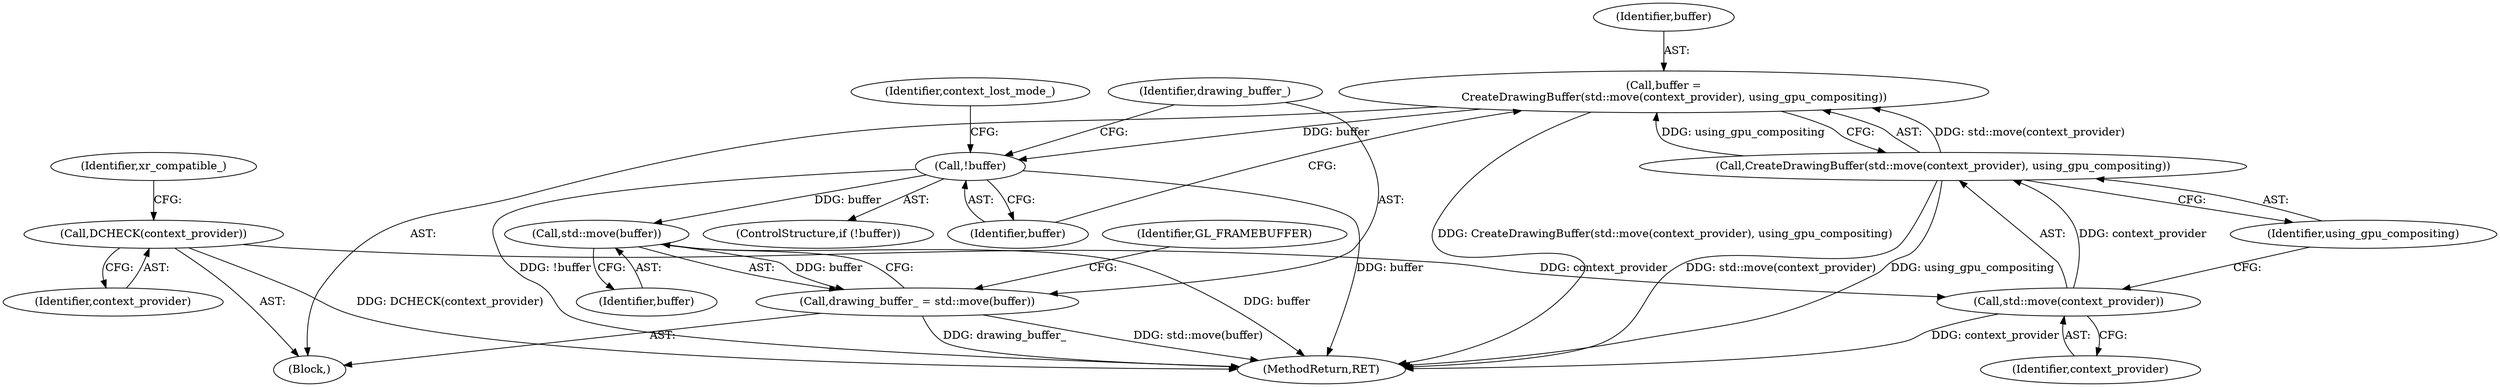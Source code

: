 digraph "1_Chrome_a4150b688a754d3d10d2ca385155b1c95d77d6ae_7@API" {
"1000143" [label="(Call,std::move(buffer))"];
"1000134" [label="(Call,!buffer)"];
"1000127" [label="(Call,buffer =\n      CreateDrawingBuffer(std::move(context_provider), using_gpu_compositing))"];
"1000129" [label="(Call,CreateDrawingBuffer(std::move(context_provider), using_gpu_compositing))"];
"1000130" [label="(Call,std::move(context_provider))"];
"1000103" [label="(Call,DCHECK(context_provider))"];
"1000141" [label="(Call,drawing_buffer_ = std::move(buffer))"];
"1000135" [label="(Identifier,buffer)"];
"1000138" [label="(Identifier,context_lost_mode_)"];
"1000128" [label="(Identifier,buffer)"];
"1000141" [label="(Call,drawing_buffer_ = std::move(buffer))"];
"1000132" [label="(Identifier,using_gpu_compositing)"];
"1000102" [label="(Block,)"];
"1000130" [label="(Call,std::move(context_provider))"];
"1000103" [label="(Call,DCHECK(context_provider))"];
"1000104" [label="(Identifier,context_provider)"];
"1000133" [label="(ControlStructure,if (!buffer))"];
"1000143" [label="(Call,std::move(buffer))"];
"1000106" [label="(Identifier,xr_compatible_)"];
"1000146" [label="(Identifier,GL_FRAMEBUFFER)"];
"1000144" [label="(Identifier,buffer)"];
"1000194" [label="(MethodReturn,RET)"];
"1000129" [label="(Call,CreateDrawingBuffer(std::move(context_provider), using_gpu_compositing))"];
"1000142" [label="(Identifier,drawing_buffer_)"];
"1000131" [label="(Identifier,context_provider)"];
"1000134" [label="(Call,!buffer)"];
"1000127" [label="(Call,buffer =\n      CreateDrawingBuffer(std::move(context_provider), using_gpu_compositing))"];
"1000143" -> "1000141"  [label="AST: "];
"1000143" -> "1000144"  [label="CFG: "];
"1000144" -> "1000143"  [label="AST: "];
"1000141" -> "1000143"  [label="CFG: "];
"1000143" -> "1000194"  [label="DDG: buffer"];
"1000143" -> "1000141"  [label="DDG: buffer"];
"1000134" -> "1000143"  [label="DDG: buffer"];
"1000134" -> "1000133"  [label="AST: "];
"1000134" -> "1000135"  [label="CFG: "];
"1000135" -> "1000134"  [label="AST: "];
"1000138" -> "1000134"  [label="CFG: "];
"1000142" -> "1000134"  [label="CFG: "];
"1000134" -> "1000194"  [label="DDG: !buffer"];
"1000134" -> "1000194"  [label="DDG: buffer"];
"1000127" -> "1000134"  [label="DDG: buffer"];
"1000127" -> "1000102"  [label="AST: "];
"1000127" -> "1000129"  [label="CFG: "];
"1000128" -> "1000127"  [label="AST: "];
"1000129" -> "1000127"  [label="AST: "];
"1000135" -> "1000127"  [label="CFG: "];
"1000127" -> "1000194"  [label="DDG: CreateDrawingBuffer(std::move(context_provider), using_gpu_compositing)"];
"1000129" -> "1000127"  [label="DDG: std::move(context_provider)"];
"1000129" -> "1000127"  [label="DDG: using_gpu_compositing"];
"1000129" -> "1000132"  [label="CFG: "];
"1000130" -> "1000129"  [label="AST: "];
"1000132" -> "1000129"  [label="AST: "];
"1000129" -> "1000194"  [label="DDG: std::move(context_provider)"];
"1000129" -> "1000194"  [label="DDG: using_gpu_compositing"];
"1000130" -> "1000129"  [label="DDG: context_provider"];
"1000130" -> "1000131"  [label="CFG: "];
"1000131" -> "1000130"  [label="AST: "];
"1000132" -> "1000130"  [label="CFG: "];
"1000130" -> "1000194"  [label="DDG: context_provider"];
"1000103" -> "1000130"  [label="DDG: context_provider"];
"1000103" -> "1000102"  [label="AST: "];
"1000103" -> "1000104"  [label="CFG: "];
"1000104" -> "1000103"  [label="AST: "];
"1000106" -> "1000103"  [label="CFG: "];
"1000103" -> "1000194"  [label="DDG: DCHECK(context_provider)"];
"1000141" -> "1000102"  [label="AST: "];
"1000142" -> "1000141"  [label="AST: "];
"1000146" -> "1000141"  [label="CFG: "];
"1000141" -> "1000194"  [label="DDG: drawing_buffer_"];
"1000141" -> "1000194"  [label="DDG: std::move(buffer)"];
}
